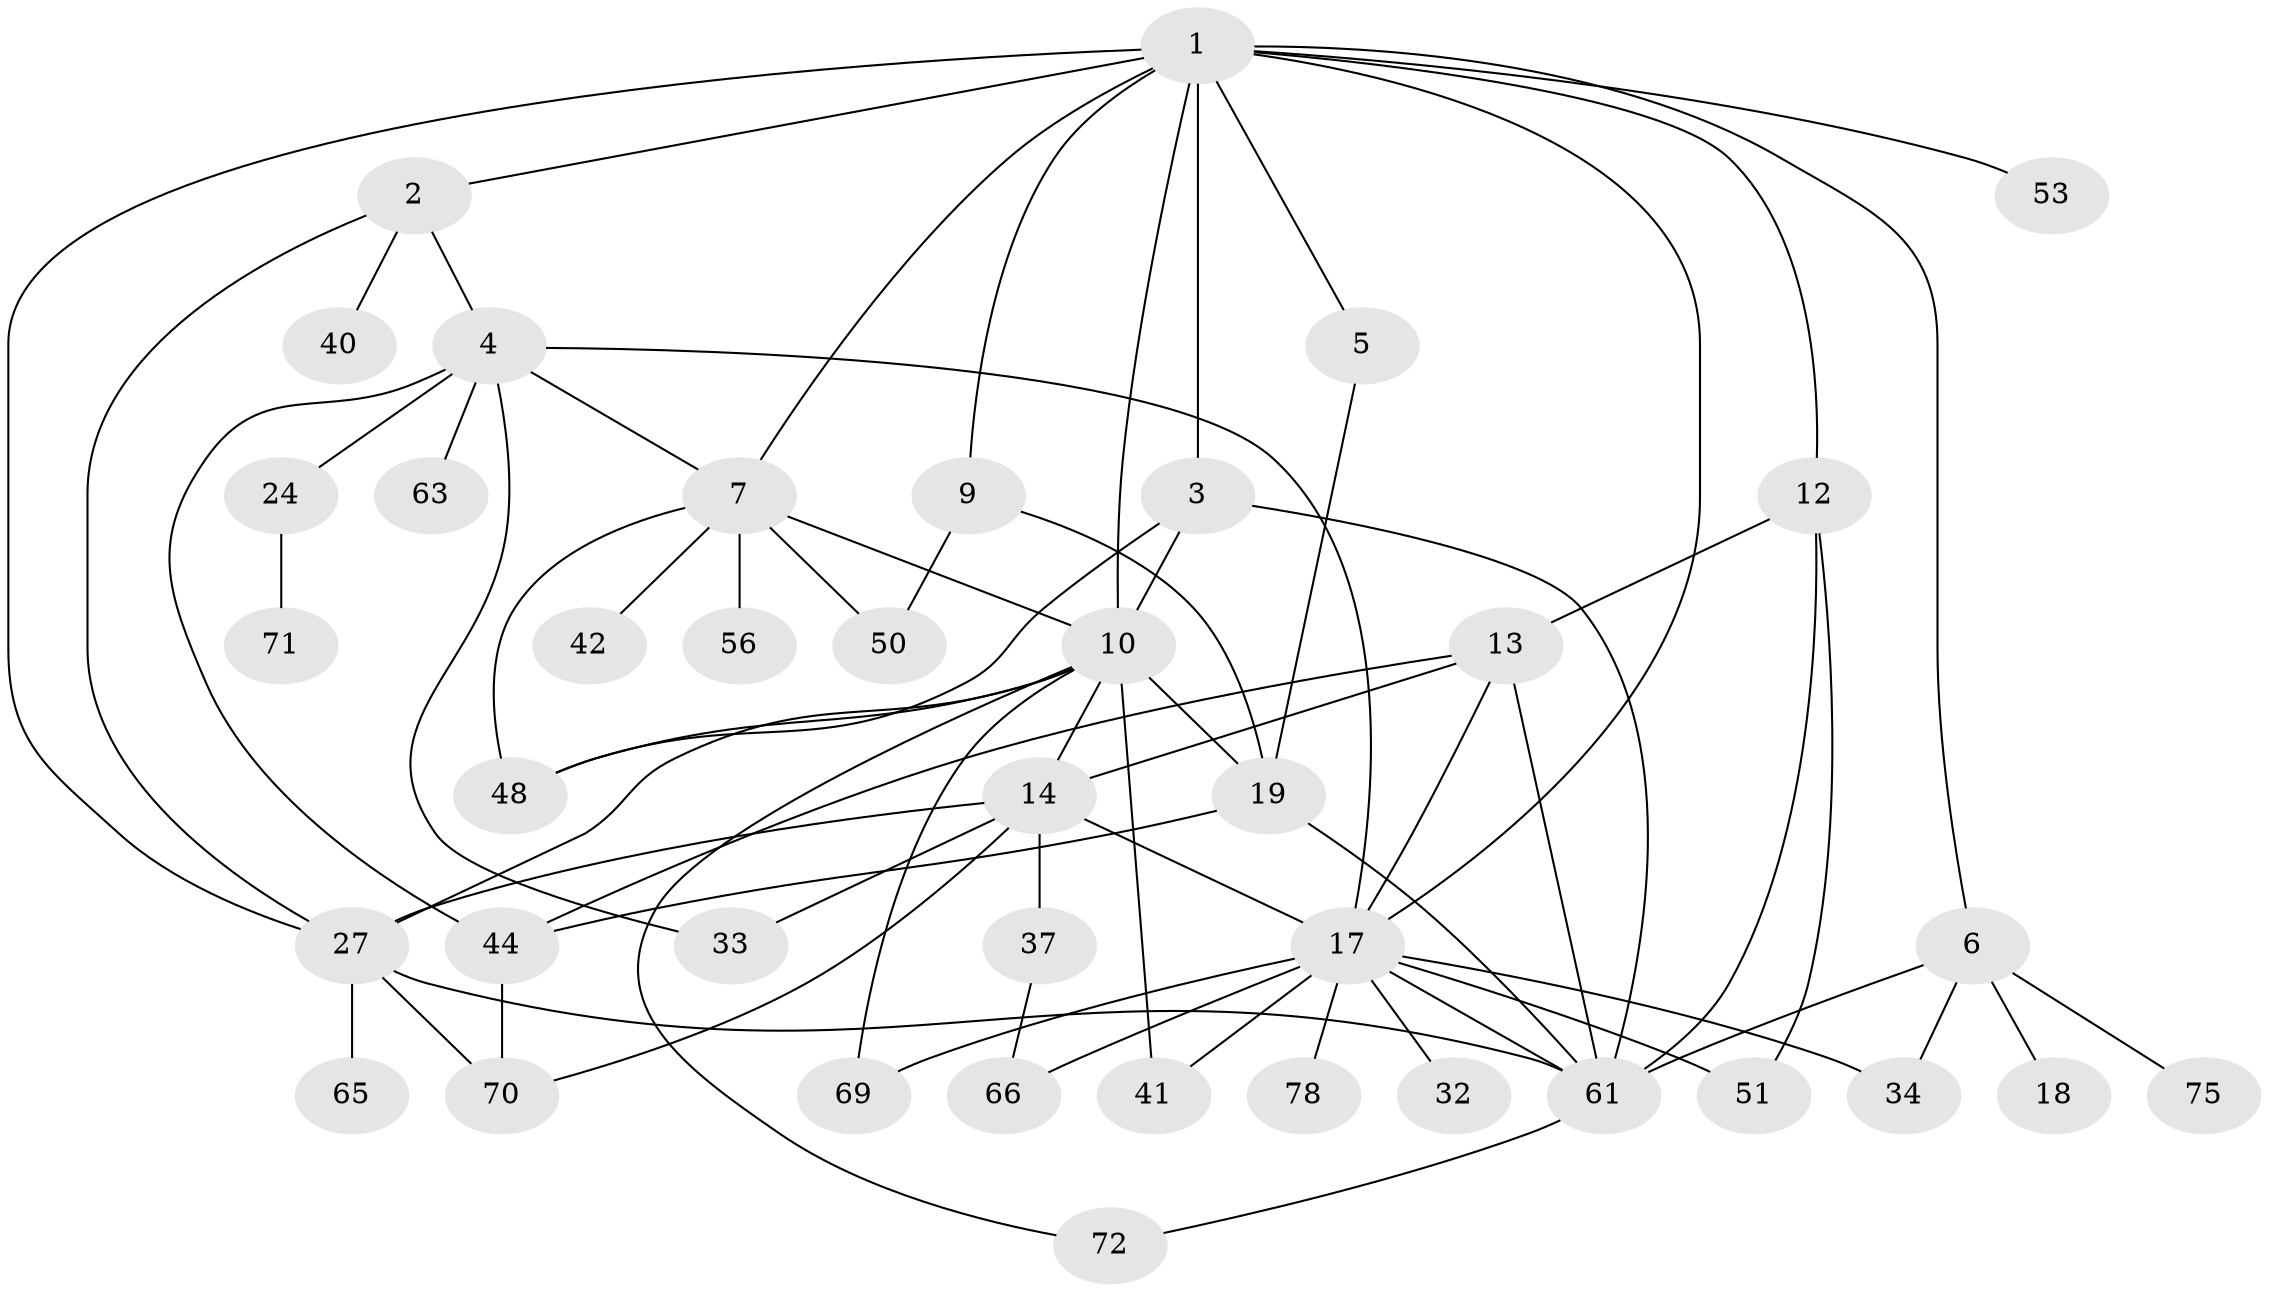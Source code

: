 // original degree distribution, {11: 0.012345679012345678, 4: 0.12345679012345678, 8: 0.024691358024691357, 3: 0.18518518518518517, 5: 0.08641975308641975, 7: 0.024691358024691357, 2: 0.2962962962962963, 6: 0.012345679012345678, 1: 0.2345679012345679}
// Generated by graph-tools (version 1.1) at 2025/13/03/09/25 04:13:38]
// undirected, 40 vertices, 71 edges
graph export_dot {
graph [start="1"]
  node [color=gray90,style=filled];
  1;
  2;
  3;
  4 [super="+21"];
  5 [super="+26"];
  6;
  7 [super="+30+8"];
  9;
  10 [super="+54+58+11"];
  12 [super="+15+68"];
  13;
  14;
  17 [super="+25+28+29+20"];
  18;
  19 [super="+23+22"];
  24 [super="+35"];
  27 [super="+46+60"];
  32;
  33 [super="+80"];
  34;
  37 [super="+52+38"];
  40;
  41;
  42 [super="+43"];
  44 [super="+59+45"];
  48 [super="+64+49"];
  50 [super="+77"];
  51;
  53 [super="+57"];
  56;
  61 [super="+76"];
  63;
  65;
  66;
  69;
  70;
  71;
  72;
  75;
  78;
  1 -- 2;
  1 -- 3;
  1 -- 5;
  1 -- 6;
  1 -- 7;
  1 -- 9;
  1 -- 10;
  1 -- 12;
  1 -- 17;
  1 -- 27;
  1 -- 53;
  2 -- 4;
  2 -- 40;
  2 -- 27;
  3 -- 10;
  3 -- 61;
  3 -- 48;
  4 -- 24;
  4 -- 33;
  4 -- 44;
  4 -- 7;
  4 -- 17;
  4 -- 63;
  5 -- 19;
  6 -- 18;
  6 -- 34;
  6 -- 75;
  6 -- 61;
  7 -- 42;
  7 -- 48;
  7 -- 56;
  7 -- 50;
  7 -- 10;
  9 -- 19;
  9 -- 50;
  10 -- 69;
  10 -- 19;
  10 -- 48;
  10 -- 72;
  10 -- 41;
  10 -- 27;
  10 -- 14;
  12 -- 13;
  12 -- 51;
  12 -- 61;
  13 -- 14;
  13 -- 44;
  13 -- 61;
  13 -- 17;
  14 -- 37;
  14 -- 70;
  14 -- 33;
  14 -- 27;
  14 -- 17;
  17 -- 32;
  17 -- 66;
  17 -- 69;
  17 -- 41;
  17 -- 78;
  17 -- 61;
  17 -- 34;
  17 -- 51;
  19 -- 44;
  19 -- 61;
  24 -- 71;
  27 -- 61 [weight=2];
  27 -- 65;
  27 -- 70;
  37 -- 66;
  44 -- 70;
  61 -- 72;
}
